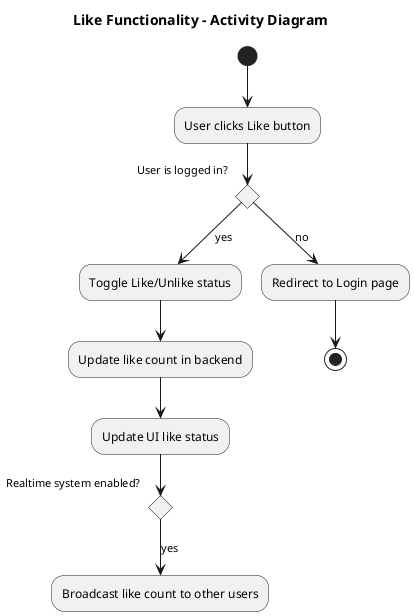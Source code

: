 @startuml
title Like Functionality – Activity Diagram

(*) --> "User clicks Like button"

if "User is logged in?" then
  --> [yes] "Toggle Like/Unlike status"
  --> "Update like count in backend"
  --> "Update UI like status"

  if "Realtime system enabled?" then
    --> [yes] "Broadcast like count to other users"
  endif

else
  --> [no] "Redirect to Login page"
endif

--> (*)
@enduml
